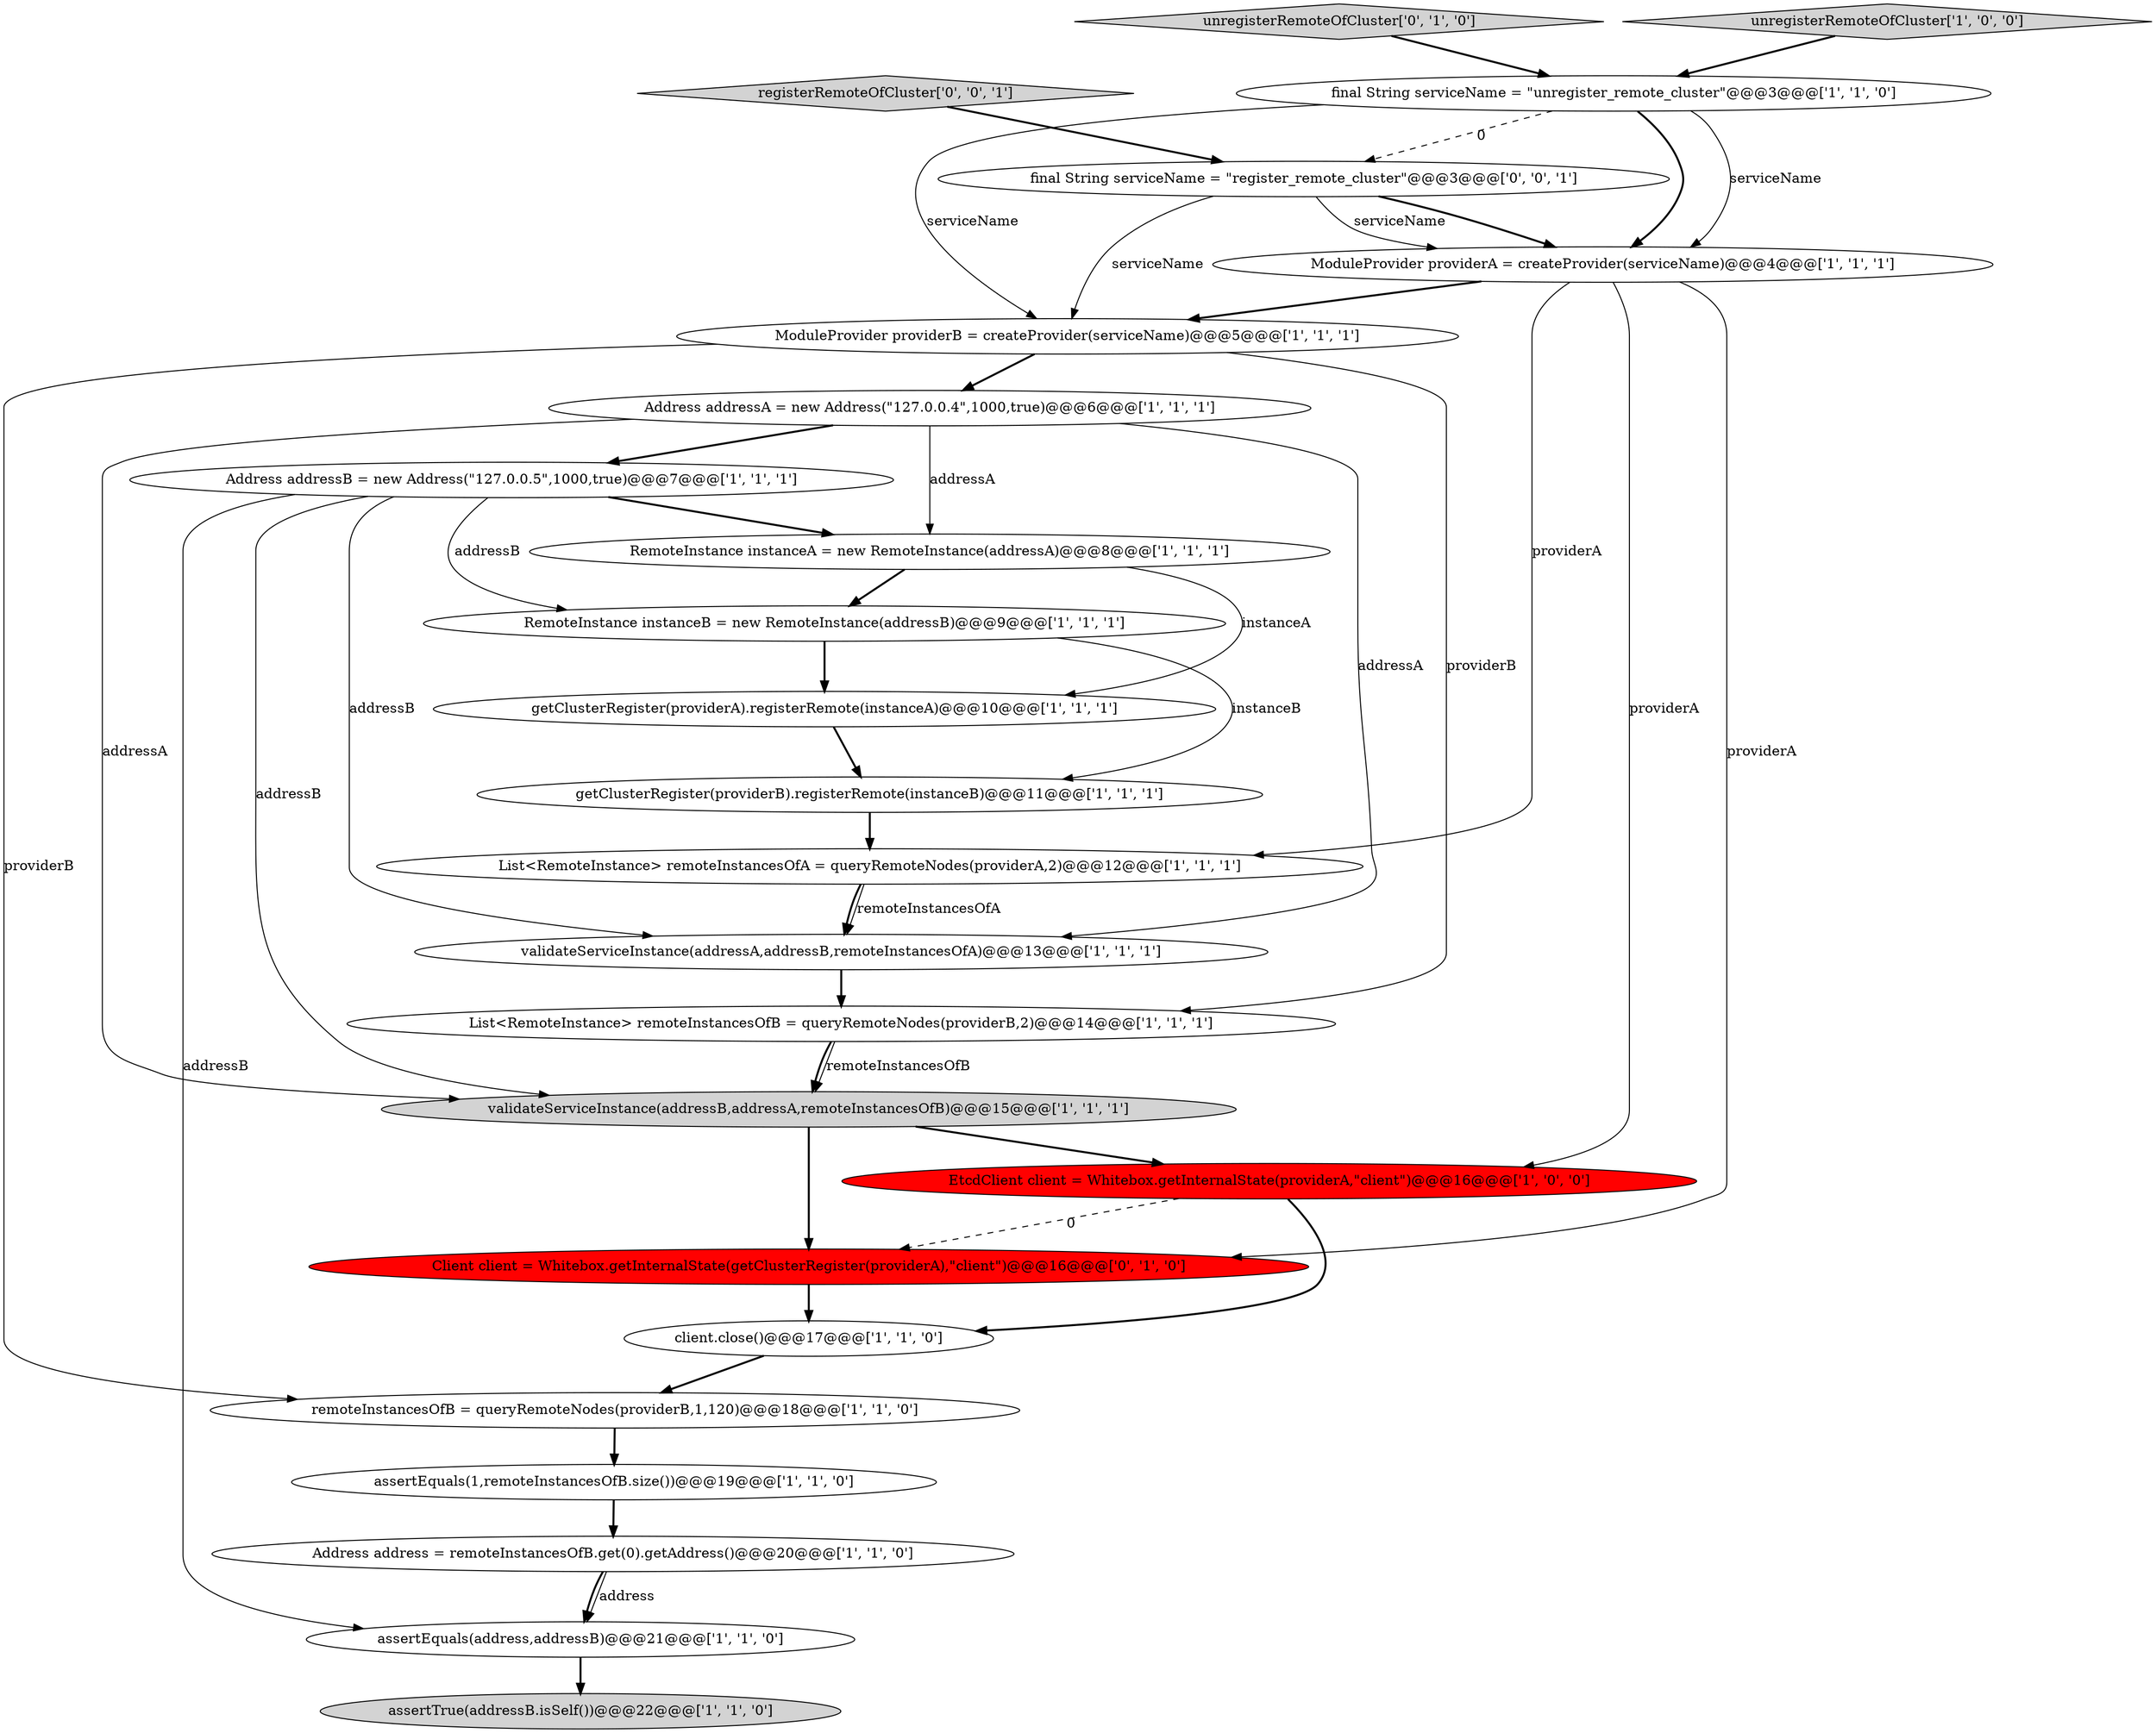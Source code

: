 digraph {
9 [style = filled, label = "assertTrue(addressB.isSelf())@@@22@@@['1', '1', '0']", fillcolor = lightgray, shape = ellipse image = "AAA0AAABBB1BBB"];
24 [style = filled, label = "registerRemoteOfCluster['0', '0', '1']", fillcolor = lightgray, shape = diamond image = "AAA0AAABBB3BBB"];
1 [style = filled, label = "EtcdClient client = Whitebox.getInternalState(providerA,\"client\")@@@16@@@['1', '0', '0']", fillcolor = red, shape = ellipse image = "AAA1AAABBB1BBB"];
15 [style = filled, label = "List<RemoteInstance> remoteInstancesOfB = queryRemoteNodes(providerB,2)@@@14@@@['1', '1', '1']", fillcolor = white, shape = ellipse image = "AAA0AAABBB1BBB"];
7 [style = filled, label = "ModuleProvider providerB = createProvider(serviceName)@@@5@@@['1', '1', '1']", fillcolor = white, shape = ellipse image = "AAA0AAABBB1BBB"];
18 [style = filled, label = "getClusterRegister(providerA).registerRemote(instanceA)@@@10@@@['1', '1', '1']", fillcolor = white, shape = ellipse image = "AAA0AAABBB1BBB"];
4 [style = filled, label = "client.close()@@@17@@@['1', '1', '0']", fillcolor = white, shape = ellipse image = "AAA0AAABBB1BBB"];
16 [style = filled, label = "remoteInstancesOfB = queryRemoteNodes(providerB,1,120)@@@18@@@['1', '1', '0']", fillcolor = white, shape = ellipse image = "AAA0AAABBB1BBB"];
14 [style = filled, label = "List<RemoteInstance> remoteInstancesOfA = queryRemoteNodes(providerA,2)@@@12@@@['1', '1', '1']", fillcolor = white, shape = ellipse image = "AAA0AAABBB1BBB"];
2 [style = filled, label = "assertEquals(address,addressB)@@@21@@@['1', '1', '0']", fillcolor = white, shape = ellipse image = "AAA0AAABBB1BBB"];
13 [style = filled, label = "getClusterRegister(providerB).registerRemote(instanceB)@@@11@@@['1', '1', '1']", fillcolor = white, shape = ellipse image = "AAA0AAABBB1BBB"];
5 [style = filled, label = "assertEquals(1,remoteInstancesOfB.size())@@@19@@@['1', '1', '0']", fillcolor = white, shape = ellipse image = "AAA0AAABBB1BBB"];
22 [style = filled, label = "unregisterRemoteOfCluster['0', '1', '0']", fillcolor = lightgray, shape = diamond image = "AAA0AAABBB2BBB"];
19 [style = filled, label = "Address addressA = new Address(\"127.0.0.4\",1000,true)@@@6@@@['1', '1', '1']", fillcolor = white, shape = ellipse image = "AAA0AAABBB1BBB"];
12 [style = filled, label = "RemoteInstance instanceB = new RemoteInstance(addressB)@@@9@@@['1', '1', '1']", fillcolor = white, shape = ellipse image = "AAA0AAABBB1BBB"];
23 [style = filled, label = "final String serviceName = \"register_remote_cluster\"@@@3@@@['0', '0', '1']", fillcolor = white, shape = ellipse image = "AAA0AAABBB3BBB"];
6 [style = filled, label = "Address address = remoteInstancesOfB.get(0).getAddress()@@@20@@@['1', '1', '0']", fillcolor = white, shape = ellipse image = "AAA0AAABBB1BBB"];
3 [style = filled, label = "RemoteInstance instanceA = new RemoteInstance(addressA)@@@8@@@['1', '1', '1']", fillcolor = white, shape = ellipse image = "AAA0AAABBB1BBB"];
11 [style = filled, label = "Address addressB = new Address(\"127.0.0.5\",1000,true)@@@7@@@['1', '1', '1']", fillcolor = white, shape = ellipse image = "AAA0AAABBB1BBB"];
20 [style = filled, label = "ModuleProvider providerA = createProvider(serviceName)@@@4@@@['1', '1', '1']", fillcolor = white, shape = ellipse image = "AAA0AAABBB1BBB"];
0 [style = filled, label = "unregisterRemoteOfCluster['1', '0', '0']", fillcolor = lightgray, shape = diamond image = "AAA0AAABBB1BBB"];
10 [style = filled, label = "validateServiceInstance(addressA,addressB,remoteInstancesOfA)@@@13@@@['1', '1', '1']", fillcolor = white, shape = ellipse image = "AAA0AAABBB1BBB"];
21 [style = filled, label = "Client client = Whitebox.getInternalState(getClusterRegister(providerA),\"client\")@@@16@@@['0', '1', '0']", fillcolor = red, shape = ellipse image = "AAA1AAABBB2BBB"];
17 [style = filled, label = "final String serviceName = \"unregister_remote_cluster\"@@@3@@@['1', '1', '0']", fillcolor = white, shape = ellipse image = "AAA0AAABBB1BBB"];
8 [style = filled, label = "validateServiceInstance(addressB,addressA,remoteInstancesOfB)@@@15@@@['1', '1', '1']", fillcolor = lightgray, shape = ellipse image = "AAA0AAABBB1BBB"];
4->16 [style = bold, label=""];
1->4 [style = bold, label=""];
23->20 [style = bold, label=""];
19->8 [style = solid, label="addressA"];
15->8 [style = solid, label="remoteInstancesOfB"];
10->15 [style = bold, label=""];
19->3 [style = solid, label="addressA"];
0->17 [style = bold, label=""];
12->13 [style = solid, label="instanceB"];
14->10 [style = bold, label=""];
11->2 [style = solid, label="addressB"];
20->1 [style = solid, label="providerA"];
19->11 [style = bold, label=""];
1->21 [style = dashed, label="0"];
11->10 [style = solid, label="addressB"];
2->9 [style = bold, label=""];
3->12 [style = bold, label=""];
17->7 [style = solid, label="serviceName"];
24->23 [style = bold, label=""];
20->14 [style = solid, label="providerA"];
6->2 [style = solid, label="address"];
6->2 [style = bold, label=""];
8->1 [style = bold, label=""];
19->10 [style = solid, label="addressA"];
5->6 [style = bold, label=""];
11->3 [style = bold, label=""];
11->8 [style = solid, label="addressB"];
12->18 [style = bold, label=""];
18->13 [style = bold, label=""];
16->5 [style = bold, label=""];
8->21 [style = bold, label=""];
22->17 [style = bold, label=""];
21->4 [style = bold, label=""];
17->23 [style = dashed, label="0"];
7->15 [style = solid, label="providerB"];
7->16 [style = solid, label="providerB"];
20->7 [style = bold, label=""];
14->10 [style = solid, label="remoteInstancesOfA"];
11->12 [style = solid, label="addressB"];
23->20 [style = solid, label="serviceName"];
20->21 [style = solid, label="providerA"];
23->7 [style = solid, label="serviceName"];
7->19 [style = bold, label=""];
17->20 [style = solid, label="serviceName"];
13->14 [style = bold, label=""];
15->8 [style = bold, label=""];
17->20 [style = bold, label=""];
3->18 [style = solid, label="instanceA"];
}
